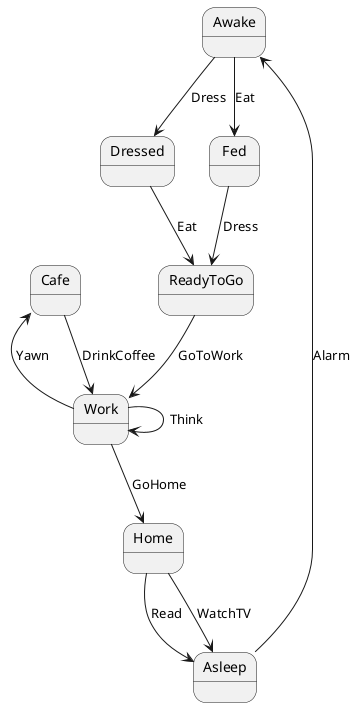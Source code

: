 @startuml

state Awake
state Dressed
state Fed
state ReadyToGo
state Work
state Cafe
state Home
state Asleep

Asleep -up-> Awake: Alarm
Awake --> Dressed: Dress
Awake --> Fed: Eat
Dressed --> ReadyToGo: Eat
Fed --> ReadyToGo: Dress
ReadyToGo --> Work: GoToWork
Work -> Work: Think
Work -left-> Cafe: Yawn
Cafe --> Work: DrinkCoffee
Work --> Home: GoHome
Home --> Asleep: Read
Home --> Asleep: WatchTV

@enduml

